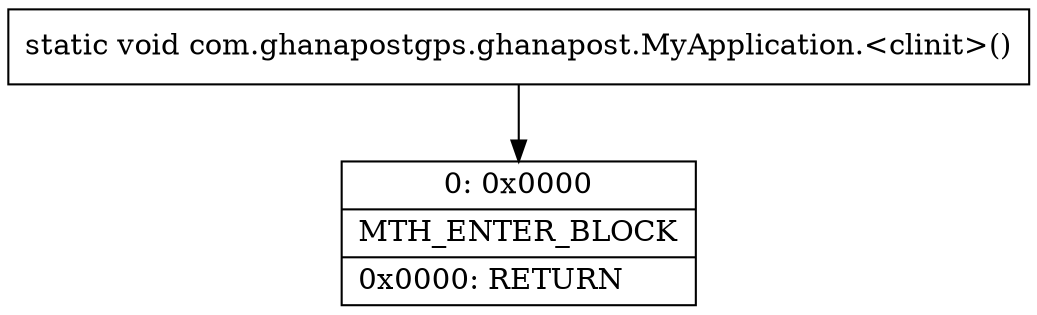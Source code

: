 digraph "CFG forcom.ghanapostgps.ghanapost.MyApplication.\<clinit\>()V" {
Node_0 [shape=record,label="{0\:\ 0x0000|MTH_ENTER_BLOCK\l|0x0000: RETURN   \l}"];
MethodNode[shape=record,label="{static void com.ghanapostgps.ghanapost.MyApplication.\<clinit\>() }"];
MethodNode -> Node_0;
}

